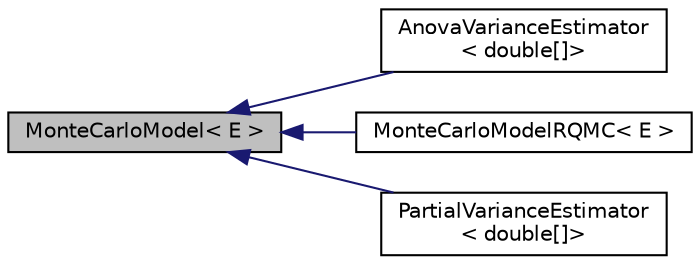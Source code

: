 digraph "MonteCarloModel&lt; E &gt;"
{
 // INTERACTIVE_SVG=YES
  bgcolor="transparent";
  edge [fontname="Helvetica",fontsize="10",labelfontname="Helvetica",labelfontsize="10"];
  node [fontname="Helvetica",fontsize="10",shape=record];
  rankdir="LR";
  Node0 [label="MonteCarloModel\< E \>",height=0.2,width=0.4,color="black", fillcolor="grey75", style="filled", fontcolor="black"];
  Node0 -> Node1 [dir="back",color="midnightblue",fontsize="10",style="solid",fontname="Helvetica"];
  Node1 [label="AnovaVarianceEstimator\l\< double[]\>",height=0.2,width=0.4,color="black",URL="$d0/d8d/classumontreal_1_1ssj_1_1mcqmctools_1_1anova_1_1AnovaVarianceEstimator.html",tooltip="ANOVA variance estimator. "];
  Node0 -> Node2 [dir="back",color="midnightblue",fontsize="10",style="solid",fontname="Helvetica"];
  Node2 [label="MonteCarloModelRQMC\< E \>",height=0.2,width=0.4,color="black",URL="$dd/de1/interfaceumontreal_1_1ssj_1_1mcqmctools_1_1anova_1_1MonteCarloModelRQMC.html",tooltip="An interface for a simple simulation model for which Monte Carlo (MC) or RQMC experiments are to be p..."];
  Node0 -> Node3 [dir="back",color="midnightblue",fontsize="10",style="solid",fontname="Helvetica"];
  Node3 [label="PartialVarianceEstimator\l\< double[]\>",height=0.2,width=0.4,color="black",URL="$d8/dc0/classumontreal_1_1ssj_1_1mcqmctools_1_1anova_1_1PartialVarianceEstimator.html",tooltip="Partial variance estimator. "];
}
